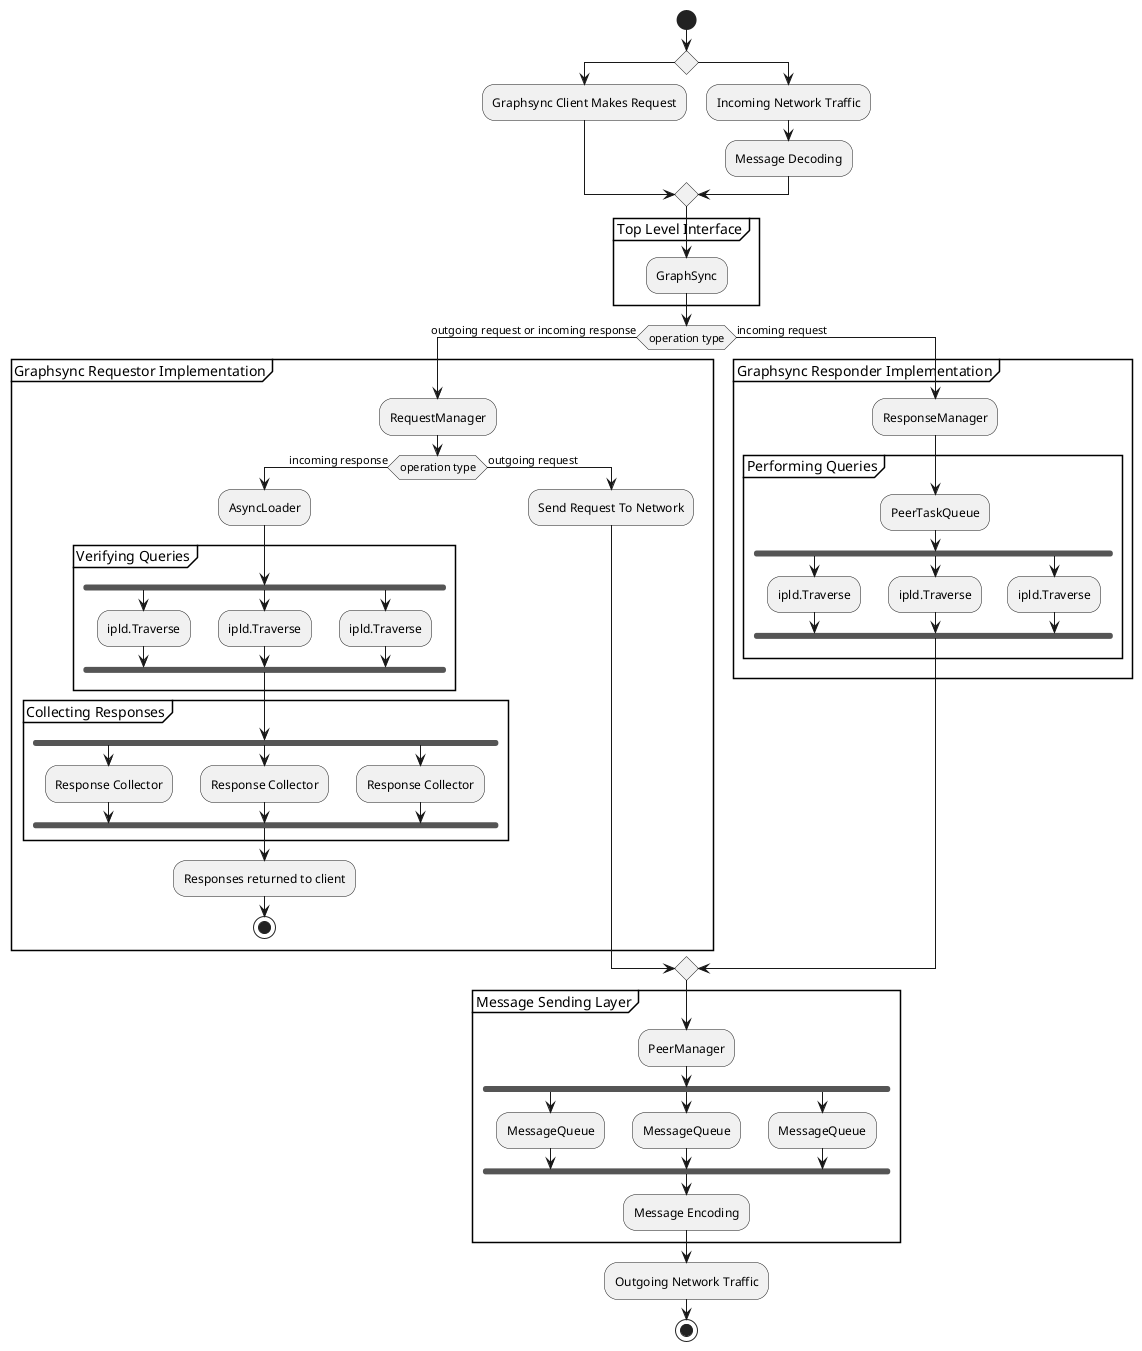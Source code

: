 @startuml Overview
start
if ()
:Graphsync Client Makes Request;
else
:Incoming Network Traffic;
:Message Decoding;
endif
partition "Top Level Interface" {
:GraphSync;
}
if (operation type) then (outgoing request or incoming response)
partition "Graphsync Requestor Implementation" {
:RequestManager;
if (operation type) then (incoming response)
:AsyncLoader;
partition "Verifying Queries" {
fork
:ipld.Traverse;
fork again
:ipld.Traverse;
fork again
:ipld.Traverse;
end fork
}
partition "Collecting Responses" {
fork
:Response Collector;
fork again
:Response Collector;
fork again
:Response Collector;
end fork
}
:Responses returned to client;
stop
else (outgoing request)
:Send Request To Network;
endif
}
else (incoming request)
partition "Graphsync Responder Implementation" {
:ResponseManager;
partition "Performing Queries" {
:PeerTaskQueue;
fork
:ipld.Traverse;
fork again
:ipld.Traverse;
fork again
:ipld.Traverse;
end fork
}
}
endif
partition "Message Sending Layer" {
:PeerManager;
fork
:MessageQueue;
fork again
:MessageQueue;
fork again
:MessageQueue;
end fork
:Message Encoding;
}
:Outgoing Network Traffic;
stop
@enduml